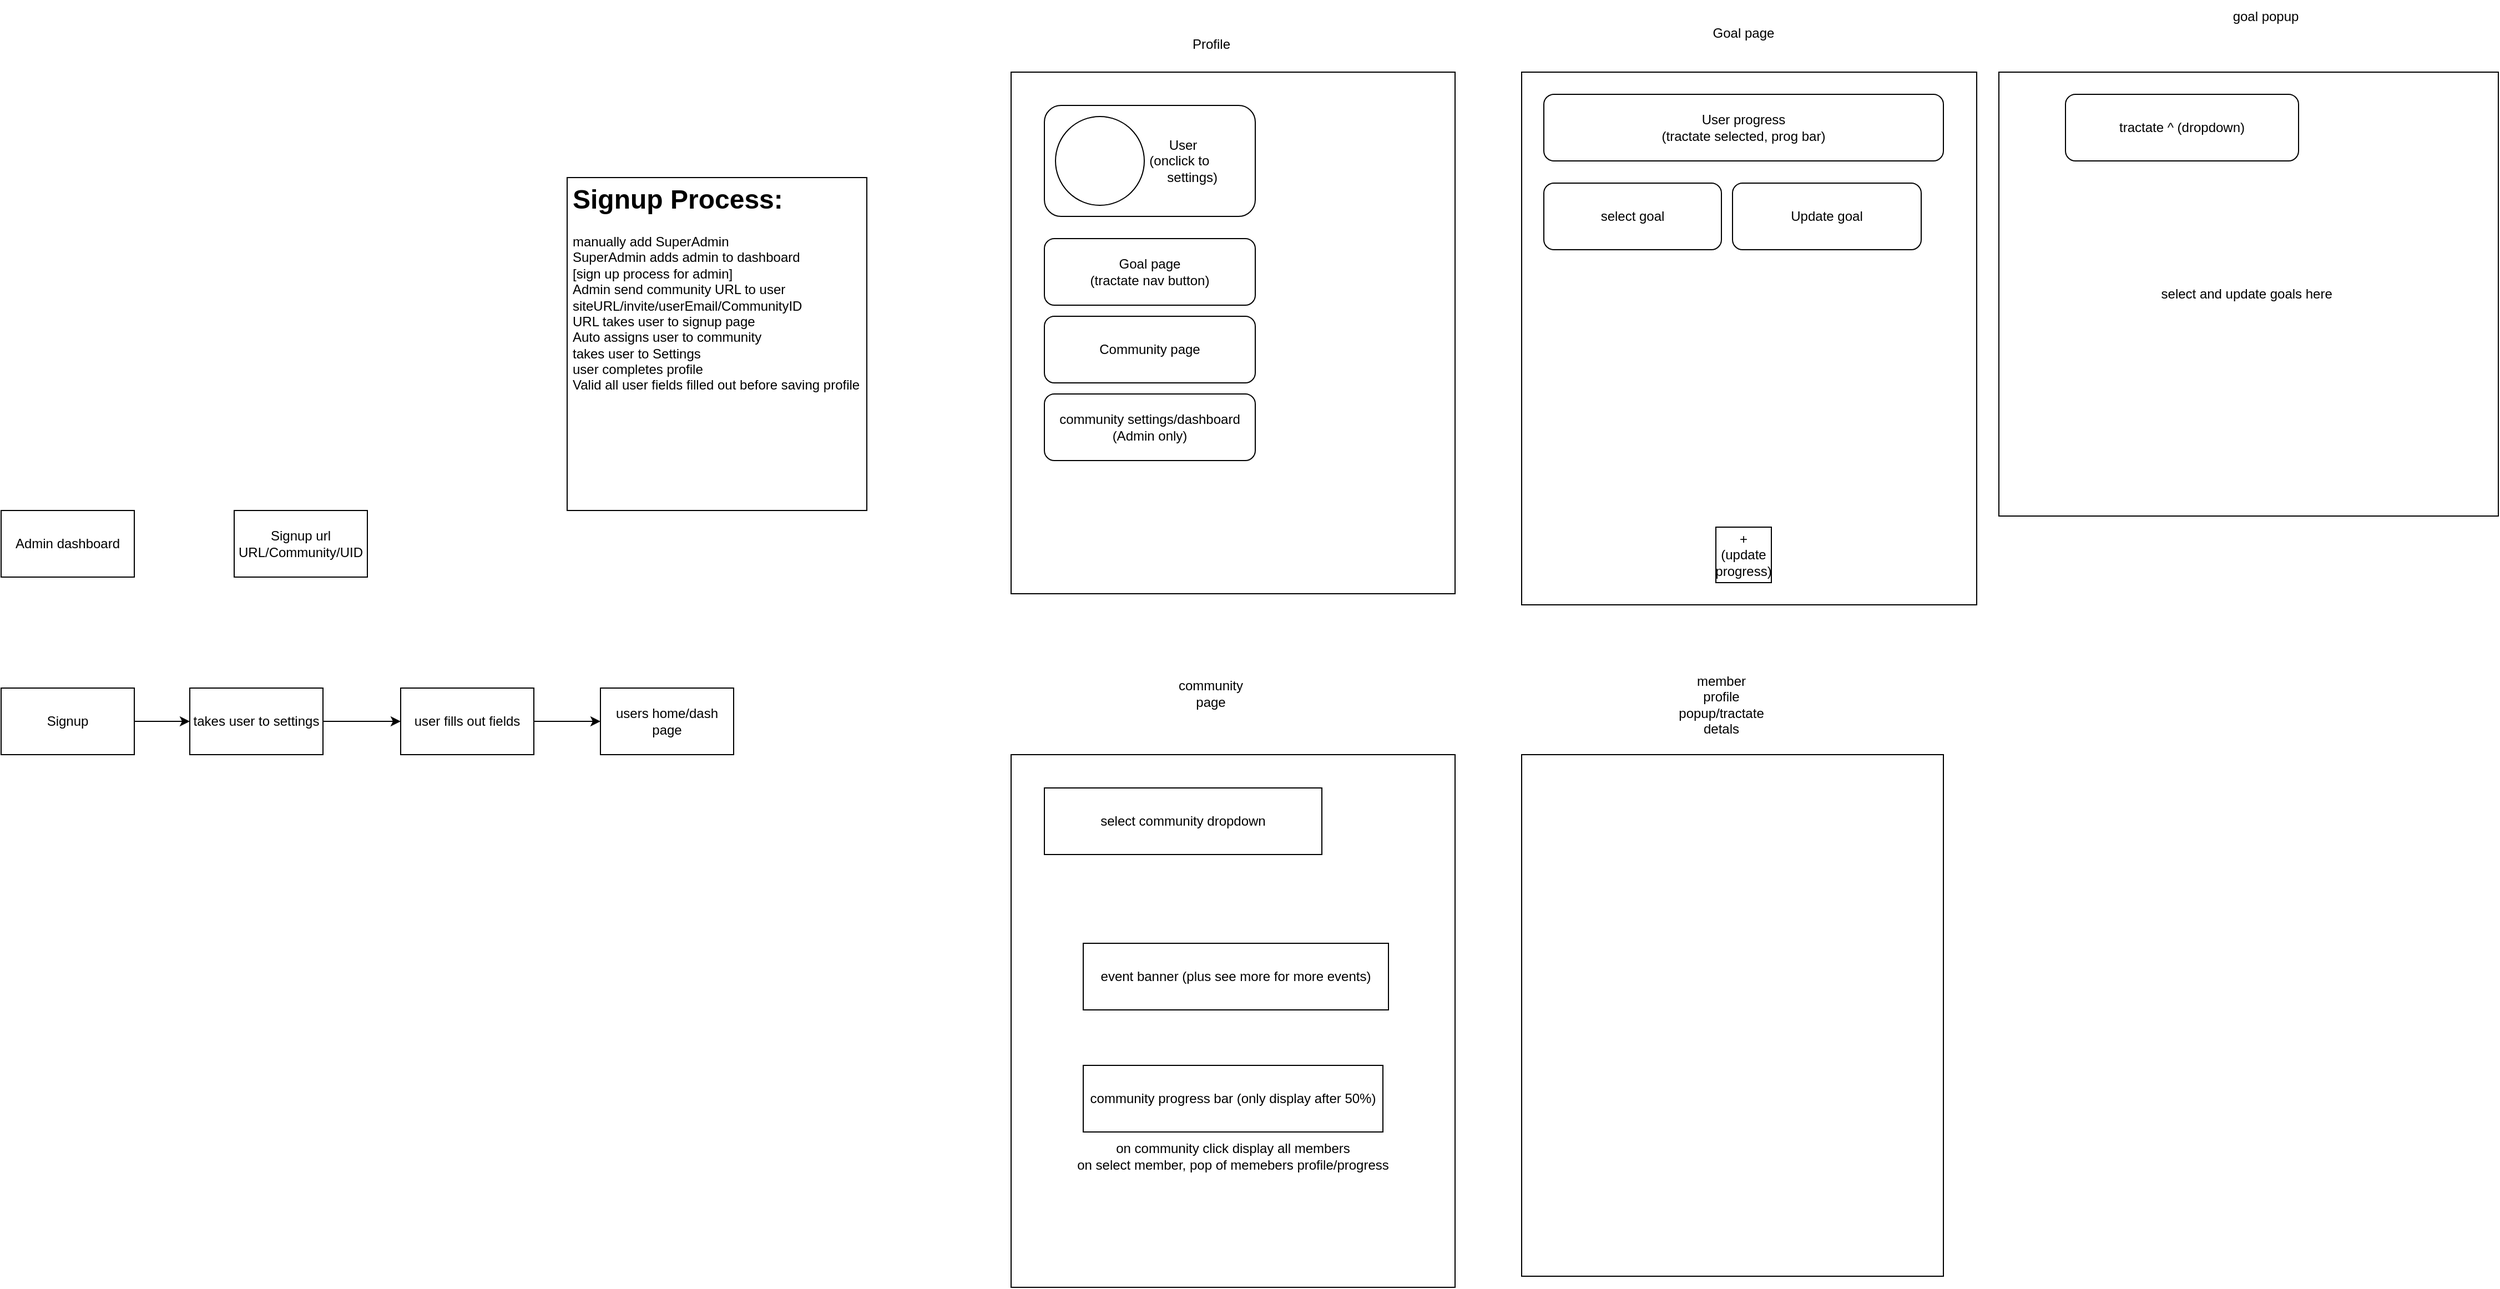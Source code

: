 <mxfile>
    <diagram id="Q_4FaoU9CjPV6kuCC8ad" name="Page-1">
        <mxGraphModel dx="556" dy="1419" grid="1" gridSize="10" guides="1" tooltips="1" connect="1" arrows="1" fold="1" page="1" pageScale="1" pageWidth="850" pageHeight="1100" math="0" shadow="0">
            <root>
                <mxCell id="0"/>
                <mxCell id="1" parent="0"/>
                <mxCell id="2" value="Admin dashboard" style="rounded=0;whiteSpace=wrap;html=1;" vertex="1" parent="1">
                    <mxGeometry x="120" y="80" width="120" height="60" as="geometry"/>
                </mxCell>
                <mxCell id="3" style="edgeStyle=none;html=1;exitX=1;exitY=0.5;exitDx=0;exitDy=0;" edge="1" parent="1" source="4" target="6">
                    <mxGeometry relative="1" as="geometry"/>
                </mxCell>
                <mxCell id="4" value="Signup" style="rounded=0;whiteSpace=wrap;html=1;" vertex="1" parent="1">
                    <mxGeometry x="120" y="240" width="120" height="60" as="geometry"/>
                </mxCell>
                <mxCell id="5" value="" style="edgeStyle=none;html=1;" edge="1" parent="1" source="6" target="12">
                    <mxGeometry relative="1" as="geometry"/>
                </mxCell>
                <mxCell id="6" value="takes user to settings" style="rounded=0;whiteSpace=wrap;html=1;" vertex="1" parent="1">
                    <mxGeometry x="290" y="240" width="120" height="60" as="geometry"/>
                </mxCell>
                <mxCell id="7" value="Signup url&lt;br&gt;URL/Community/UID" style="rounded=0;whiteSpace=wrap;html=1;" vertex="1" parent="1">
                    <mxGeometry x="330" y="80" width="120" height="60" as="geometry"/>
                </mxCell>
                <mxCell id="8" value="" style="group" vertex="1" connectable="0" parent="1">
                    <mxGeometry x="630" y="-220" width="270" height="300" as="geometry"/>
                </mxCell>
                <mxCell id="9" value="" style="rounded=0;whiteSpace=wrap;html=1;" vertex="1" parent="8">
                    <mxGeometry width="270" height="300" as="geometry"/>
                </mxCell>
                <mxCell id="10" value="&lt;h1&gt;Signup Process:&lt;/h1&gt;&lt;p&gt;&lt;span style=&quot;text-align: center;&quot;&gt;manually add SuperAdmin&lt;/span&gt;&lt;br style=&quot;text-align: center;&quot;&gt;&lt;span style=&quot;text-align: center;&quot;&gt;SuperAdmin adds admin to dashboard&lt;/span&gt;&lt;br style=&quot;text-align: center;&quot;&gt;&lt;span style=&quot;text-align: center;&quot;&gt;[sign up process for admin]&lt;/span&gt;&lt;br style=&quot;text-align: center;&quot;&gt;&lt;span style=&quot;text-align: center;&quot;&gt;Admin send community URL to user&lt;br&gt;&lt;/span&gt;siteURL/invite/userEmail/CommunityID&lt;br style=&quot;text-align: center;&quot;&gt;&lt;span style=&quot;text-align: center;&quot;&gt;URL takes user to signup page&lt;/span&gt;&lt;br style=&quot;text-align: center;&quot;&gt;&lt;span style=&quot;text-align: center;&quot;&gt;Auto assigns user to community&lt;br&gt;takes user to Settings&lt;br&gt;user completes profile&lt;br&gt;Valid all user fields filled out before saving profile&lt;br&gt;&lt;br&gt;&lt;br&gt;&lt;/span&gt;&lt;/p&gt;&lt;p&gt;&lt;span style=&quot;background-color: initial; text-align: center;&quot;&gt;&amp;nbsp;&lt;/span&gt;&lt;/p&gt;" style="text;html=1;strokeColor=none;fillColor=none;spacing=5;spacingTop=-20;whiteSpace=wrap;overflow=hidden;rounded=0;movable=1;resizable=1;rotatable=1;deletable=1;editable=1;connectable=1;" vertex="1" parent="8">
                    <mxGeometry width="270" height="300" as="geometry"/>
                </mxCell>
                <mxCell id="11" value="" style="edgeStyle=none;html=1;" edge="1" parent="1" source="12" target="13">
                    <mxGeometry relative="1" as="geometry"/>
                </mxCell>
                <mxCell id="12" value="user fills out fields" style="whiteSpace=wrap;html=1;rounded=0;" vertex="1" parent="1">
                    <mxGeometry x="480" y="240" width="120" height="60" as="geometry"/>
                </mxCell>
                <mxCell id="13" value="users home/dash page" style="whiteSpace=wrap;html=1;rounded=0;" vertex="1" parent="1">
                    <mxGeometry x="660" y="240" width="120" height="60" as="geometry"/>
                </mxCell>
                <mxCell id="14" value="" style="rounded=0;whiteSpace=wrap;html=1;" vertex="1" parent="1">
                    <mxGeometry x="1030" y="-315" width="400" height="470" as="geometry"/>
                </mxCell>
                <mxCell id="15" value="&amp;nbsp; &amp;nbsp; &amp;nbsp; &amp;nbsp; &amp;nbsp; &amp;nbsp; &amp;nbsp; &amp;nbsp; &amp;nbsp; User&lt;br&gt;&lt;span style=&quot;white-space: pre;&quot;&gt;&#9;&lt;span style=&quot;white-space: pre;&quot;&gt;&#9;&lt;/span&gt;&lt;/span&gt;(onclick to &lt;span style=&quot;white-space: pre;&quot;&gt;&#9;&lt;/span&gt;&lt;span style=&quot;white-space: pre;&quot;&gt;&#9;&lt;/span&gt;&lt;span style=&quot;white-space: pre;&quot;&gt;&#9;&lt;/span&gt;settings)&amp;nbsp;" style="rounded=1;whiteSpace=wrap;html=1;" vertex="1" parent="1">
                    <mxGeometry x="1060" y="-285" width="190" height="100" as="geometry"/>
                </mxCell>
                <mxCell id="16" value="" style="ellipse;whiteSpace=wrap;html=1;aspect=fixed;" vertex="1" parent="1">
                    <mxGeometry x="1070" y="-275" width="80" height="80" as="geometry"/>
                </mxCell>
                <mxCell id="17" value="Goal page&lt;br&gt;(tractate nav button)&lt;br&gt;" style="rounded=1;whiteSpace=wrap;html=1;" vertex="1" parent="1">
                    <mxGeometry x="1060" y="-165" width="190" height="60" as="geometry"/>
                </mxCell>
                <mxCell id="18" value="Community page&lt;br&gt;" style="rounded=1;whiteSpace=wrap;html=1;" vertex="1" parent="1">
                    <mxGeometry x="1060" y="-95" width="190" height="60" as="geometry"/>
                </mxCell>
                <mxCell id="19" value="community settings/dashboard&lt;br&gt;(Admin only)" style="rounded=1;whiteSpace=wrap;html=1;" vertex="1" parent="1">
                    <mxGeometry x="1060" y="-25" width="190" height="60" as="geometry"/>
                </mxCell>
                <mxCell id="20" value="" style="rounded=0;whiteSpace=wrap;html=1;" vertex="1" parent="1">
                    <mxGeometry x="1490" y="-315" width="410" height="480" as="geometry"/>
                </mxCell>
                <mxCell id="21" value="Profile" style="text;html=1;align=center;verticalAlign=middle;resizable=0;points=[];autosize=1;strokeColor=none;fillColor=none;" vertex="1" parent="1">
                    <mxGeometry x="1180" y="-355" width="60" height="30" as="geometry"/>
                </mxCell>
                <mxCell id="22" value="Goal page" style="text;html=1;strokeColor=none;fillColor=none;align=center;verticalAlign=middle;whiteSpace=wrap;rounded=0;" vertex="1" parent="1">
                    <mxGeometry x="1660" y="-365" width="60" height="30" as="geometry"/>
                </mxCell>
                <mxCell id="23" value="User progress&lt;br&gt;(tractate selected, prog bar)" style="rounded=1;whiteSpace=wrap;html=1;" vertex="1" parent="1">
                    <mxGeometry x="1510" y="-295" width="360" height="60" as="geometry"/>
                </mxCell>
                <mxCell id="24" value="select goal" style="rounded=1;whiteSpace=wrap;html=1;" vertex="1" parent="1">
                    <mxGeometry x="1510" y="-215" width="160" height="60" as="geometry"/>
                </mxCell>
                <mxCell id="25" value="+&lt;br&gt;(update progress)" style="rounded=0;whiteSpace=wrap;html=1;" vertex="1" parent="1">
                    <mxGeometry x="1665" y="95" width="50" height="50" as="geometry"/>
                </mxCell>
                <mxCell id="26" value="select and update goals here&amp;nbsp;" style="rounded=0;whiteSpace=wrap;html=1;" vertex="1" parent="1">
                    <mxGeometry x="1920" y="-315" width="450" height="400" as="geometry"/>
                </mxCell>
                <mxCell id="27" value="goal popup" style="text;html=1;align=center;verticalAlign=middle;resizable=0;points=[];autosize=1;strokeColor=none;fillColor=none;" vertex="1" parent="1">
                    <mxGeometry x="2120" y="-380" width="80" height="30" as="geometry"/>
                </mxCell>
                <mxCell id="28" value="tractate ^ (dropdown)" style="rounded=1;whiteSpace=wrap;html=1;" vertex="1" parent="1">
                    <mxGeometry x="1980" y="-295" width="210" height="60" as="geometry"/>
                </mxCell>
                <mxCell id="29" value="Update goal" style="rounded=1;whiteSpace=wrap;html=1;" vertex="1" parent="1">
                    <mxGeometry x="1680" y="-215" width="170" height="60" as="geometry"/>
                </mxCell>
                <mxCell id="30" value="&lt;br&gt;&lt;br&gt;&lt;br&gt;&lt;br&gt;&lt;br&gt;&lt;br&gt;&lt;br&gt;&lt;br&gt;&lt;br&gt;&lt;br&gt;&lt;br&gt;&lt;br&gt;&lt;br&gt;&lt;br&gt;&lt;br&gt;&lt;br&gt;&lt;br&gt;on community click display all members&lt;br&gt;on select member, pop of memebers profile/progress" style="rounded=0;whiteSpace=wrap;html=1;" vertex="1" parent="1">
                    <mxGeometry x="1030" y="300" width="400" height="480" as="geometry"/>
                </mxCell>
                <mxCell id="31" value="select community dropdown" style="rounded=0;whiteSpace=wrap;html=1;" vertex="1" parent="1">
                    <mxGeometry x="1060" y="330" width="250" height="60" as="geometry"/>
                </mxCell>
                <mxCell id="32" value="" style="rounded=0;whiteSpace=wrap;html=1;" vertex="1" parent="1">
                    <mxGeometry x="1490" y="300" width="380" height="470" as="geometry"/>
                </mxCell>
                <mxCell id="33" value="community progress bar (only display after 50%)" style="rounded=0;whiteSpace=wrap;html=1;" vertex="1" parent="1">
                    <mxGeometry x="1095" y="580" width="270" height="60" as="geometry"/>
                </mxCell>
                <mxCell id="34" value="community page" style="text;html=1;strokeColor=none;fillColor=none;align=center;verticalAlign=middle;whiteSpace=wrap;rounded=0;" vertex="1" parent="1">
                    <mxGeometry x="1180" y="230" width="60" height="30" as="geometry"/>
                </mxCell>
                <mxCell id="35" value="member profile popup/tractate detals" style="text;html=1;strokeColor=none;fillColor=none;align=center;verticalAlign=middle;whiteSpace=wrap;rounded=0;" vertex="1" parent="1">
                    <mxGeometry x="1640" y="240" width="60" height="30" as="geometry"/>
                </mxCell>
                <mxCell id="36" value="event banner (plus see more for more events)" style="rounded=0;whiteSpace=wrap;html=1;" vertex="1" parent="1">
                    <mxGeometry x="1095" y="470" width="275" height="60" as="geometry"/>
                </mxCell>
            </root>
        </mxGraphModel>
    </diagram>
</mxfile>